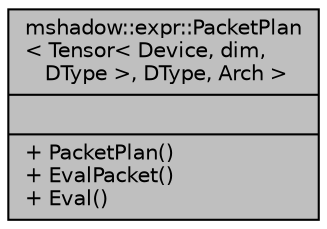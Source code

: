 digraph "mshadow::expr::PacketPlan&lt; Tensor&lt; Device, dim, DType &gt;, DType, Arch &gt;"
{
 // LATEX_PDF_SIZE
  edge [fontname="Helvetica",fontsize="10",labelfontname="Helvetica",labelfontsize="10"];
  node [fontname="Helvetica",fontsize="10",shape=record];
  Node1 [label="{mshadow::expr::PacketPlan\l\< Tensor\< Device, dim,\l DType \>, DType, Arch \>\n||+ PacketPlan()\l+ EvalPacket()\l+ Eval()\l}",height=0.2,width=0.4,color="black", fillcolor="grey75", style="filled", fontcolor="black",tooltip=" "];
}
